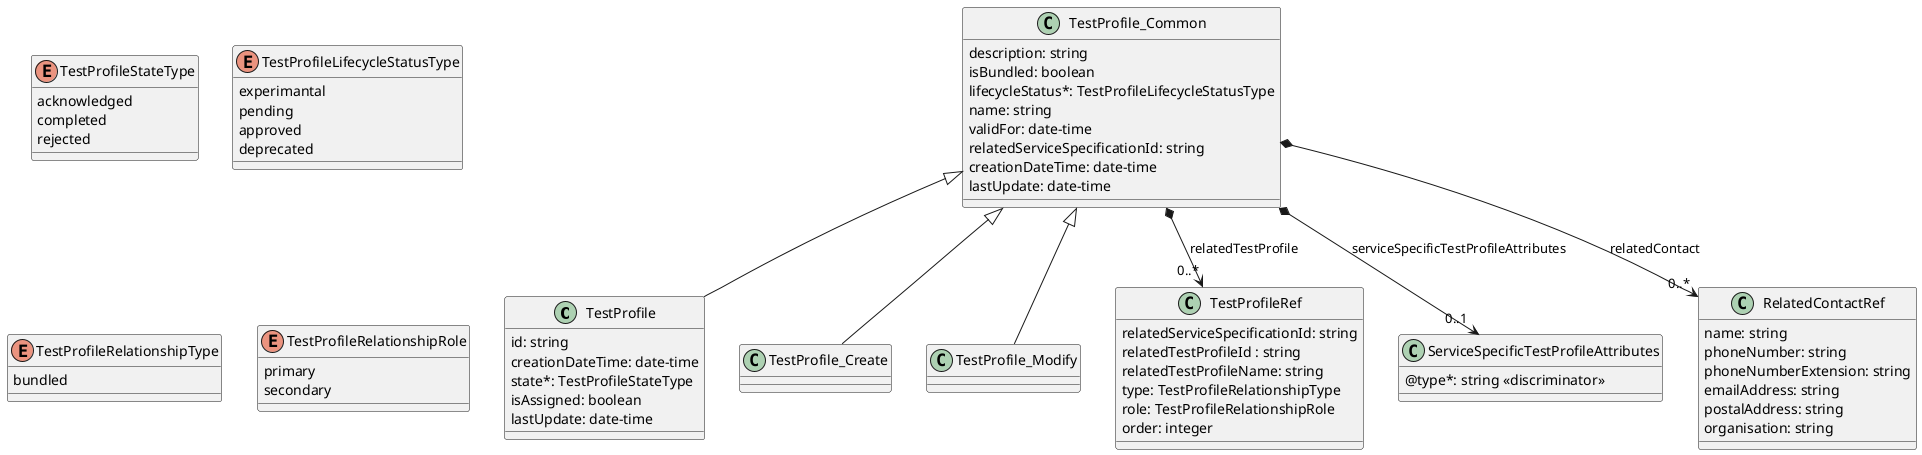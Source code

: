 @startuml testProfileModel

class TestProfile {
    id: string 
    creationDateTime: date-time
    state*: TestProfileStateType
    isAssigned: boolean
    lastUpdate: date-time
}

class TestProfile_Common {
    description: string
    isBundled: boolean
    lifecycleStatus*: TestProfileLifecycleStatusType
    name: string
    validFor: date-time
    relatedServiceSpecificationId: string
    creationDateTime: date-time
    lastUpdate: date-time
}
TestProfile_Common <|-- TestProfile_Create
TestProfile_Common <|-- TestProfile_Modify
TestProfile_Common <|-- TestProfile

enum TestProfileStateType {

    acknowledged
    completed
    rejected
}


enum TestProfileLifecycleStatusType {
    experimantal
    pending
    approved
    deprecated
}

enum TestProfileRelationshipType {
    bundled
}


enum TestProfileRelationshipRole {
    primary
    secondary
}


class TestProfileRef {
    relatedServiceSpecificationId: string
    relatedTestProfileId : string
    relatedTestProfileName: string
    type: TestProfileRelationshipType
    role: TestProfileRelationshipRole
    order: integer
}

class ServiceSpecificTestProfileAttributes {
    @type*: string <<discriminator>>
}

class RelatedContactRef {
    name: string
    phoneNumber: string
    phoneNumberExtension: string
    emailAddress: string
    postalAddress: string
    organisation: string
}

TestProfile_Common *-->"0..1" ServiceSpecificTestProfileAttributes : serviceSpecificTestProfileAttributes
TestProfile_Common *-->"0..*" RelatedContactRef : relatedContact
TestProfile_Common *-->"0..*" TestProfileRef: relatedTestProfile

@enduml